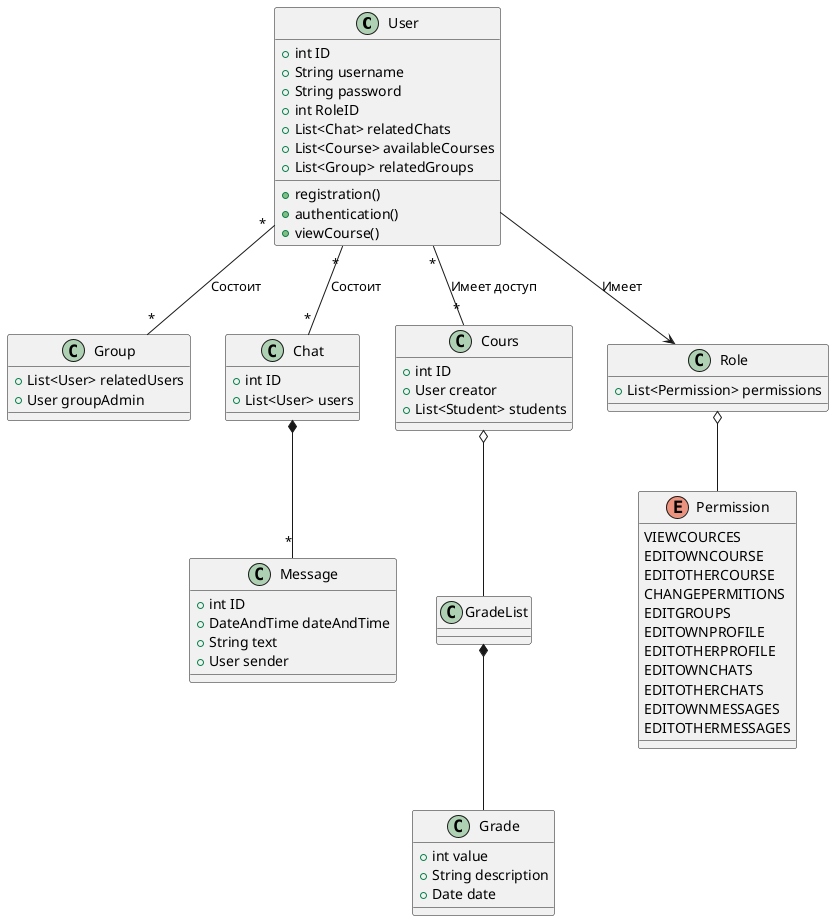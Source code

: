 @startuml classDiagram
class User {
    +int ID
    +String username
    +String password
    +int RoleID
    +List<Chat> relatedChats
    +List<Course> availableCourses
    +List<Group> relatedGroups
    +registration()
    +authentication()
    +viewCourse()
}
class Group{
    +List<User> relatedUsers
    +User groupAdmin
}
class Chat{
    +int ID
    +List<User> users
}
class Message{
    +int ID
    +DateAndTime dateAndTime
    +String text
    +User sender
}
class Cours{
    +int ID
    +User creator
    +List<Student> students
}
class Grade {
    +int value
    +String description
    +Date date
}
class GradeList{

}
enum Permission{
    VIEWCOURCES
    EDITOWNCOURSE
    EDITOTHERCOURSE
    CHANGEPERMITIONS
    EDITGROUPS
    EDITOWNPROFILE
    EDITOTHERPROFILE
    EDITOWNCHATS
    EDITOTHERCHATS
    EDITOWNMESSAGES
    EDITOTHERMESSAGES
}
class Role{
    +List<Permission> permissions
}
User "*" -- "*" Cours : Имеет доступ
User "*" -- "*" Group : Состоит
    User "*" -- "*" Chat : Состоит
    Cours o-- GradeList
    GradeList *-- Grade
    User --> Role :"Имеет"
    Chat *-- "*" Message
    Role o-- Permission
    @enduml
